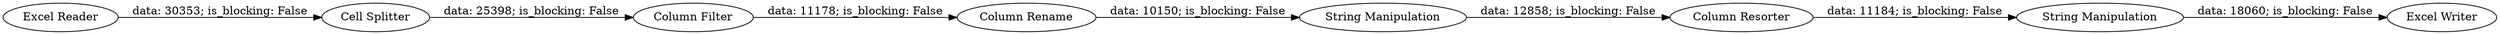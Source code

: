 digraph {
	"2221795410108818706_6" [label="Column Resorter"]
	"2221795410108818706_2" [label="Cell Splitter"]
	"2221795410108818706_7" [label="String Manipulation"]
	"2221795410108818706_1" [label="Excel Reader"]
	"2221795410108818706_8" [label="Excel Writer"]
	"2221795410108818706_4" [label="Column Rename"]
	"2221795410108818706_5" [label="String Manipulation"]
	"2221795410108818706_3" [label="Column Filter"]
	"2221795410108818706_6" -> "2221795410108818706_7" [label="data: 11184; is_blocking: False"]
	"2221795410108818706_2" -> "2221795410108818706_3" [label="data: 25398; is_blocking: False"]
	"2221795410108818706_3" -> "2221795410108818706_4" [label="data: 11178; is_blocking: False"]
	"2221795410108818706_5" -> "2221795410108818706_6" [label="data: 12858; is_blocking: False"]
	"2221795410108818706_1" -> "2221795410108818706_2" [label="data: 30353; is_blocking: False"]
	"2221795410108818706_4" -> "2221795410108818706_5" [label="data: 10150; is_blocking: False"]
	"2221795410108818706_7" -> "2221795410108818706_8" [label="data: 18060; is_blocking: False"]
	rankdir=LR
}
